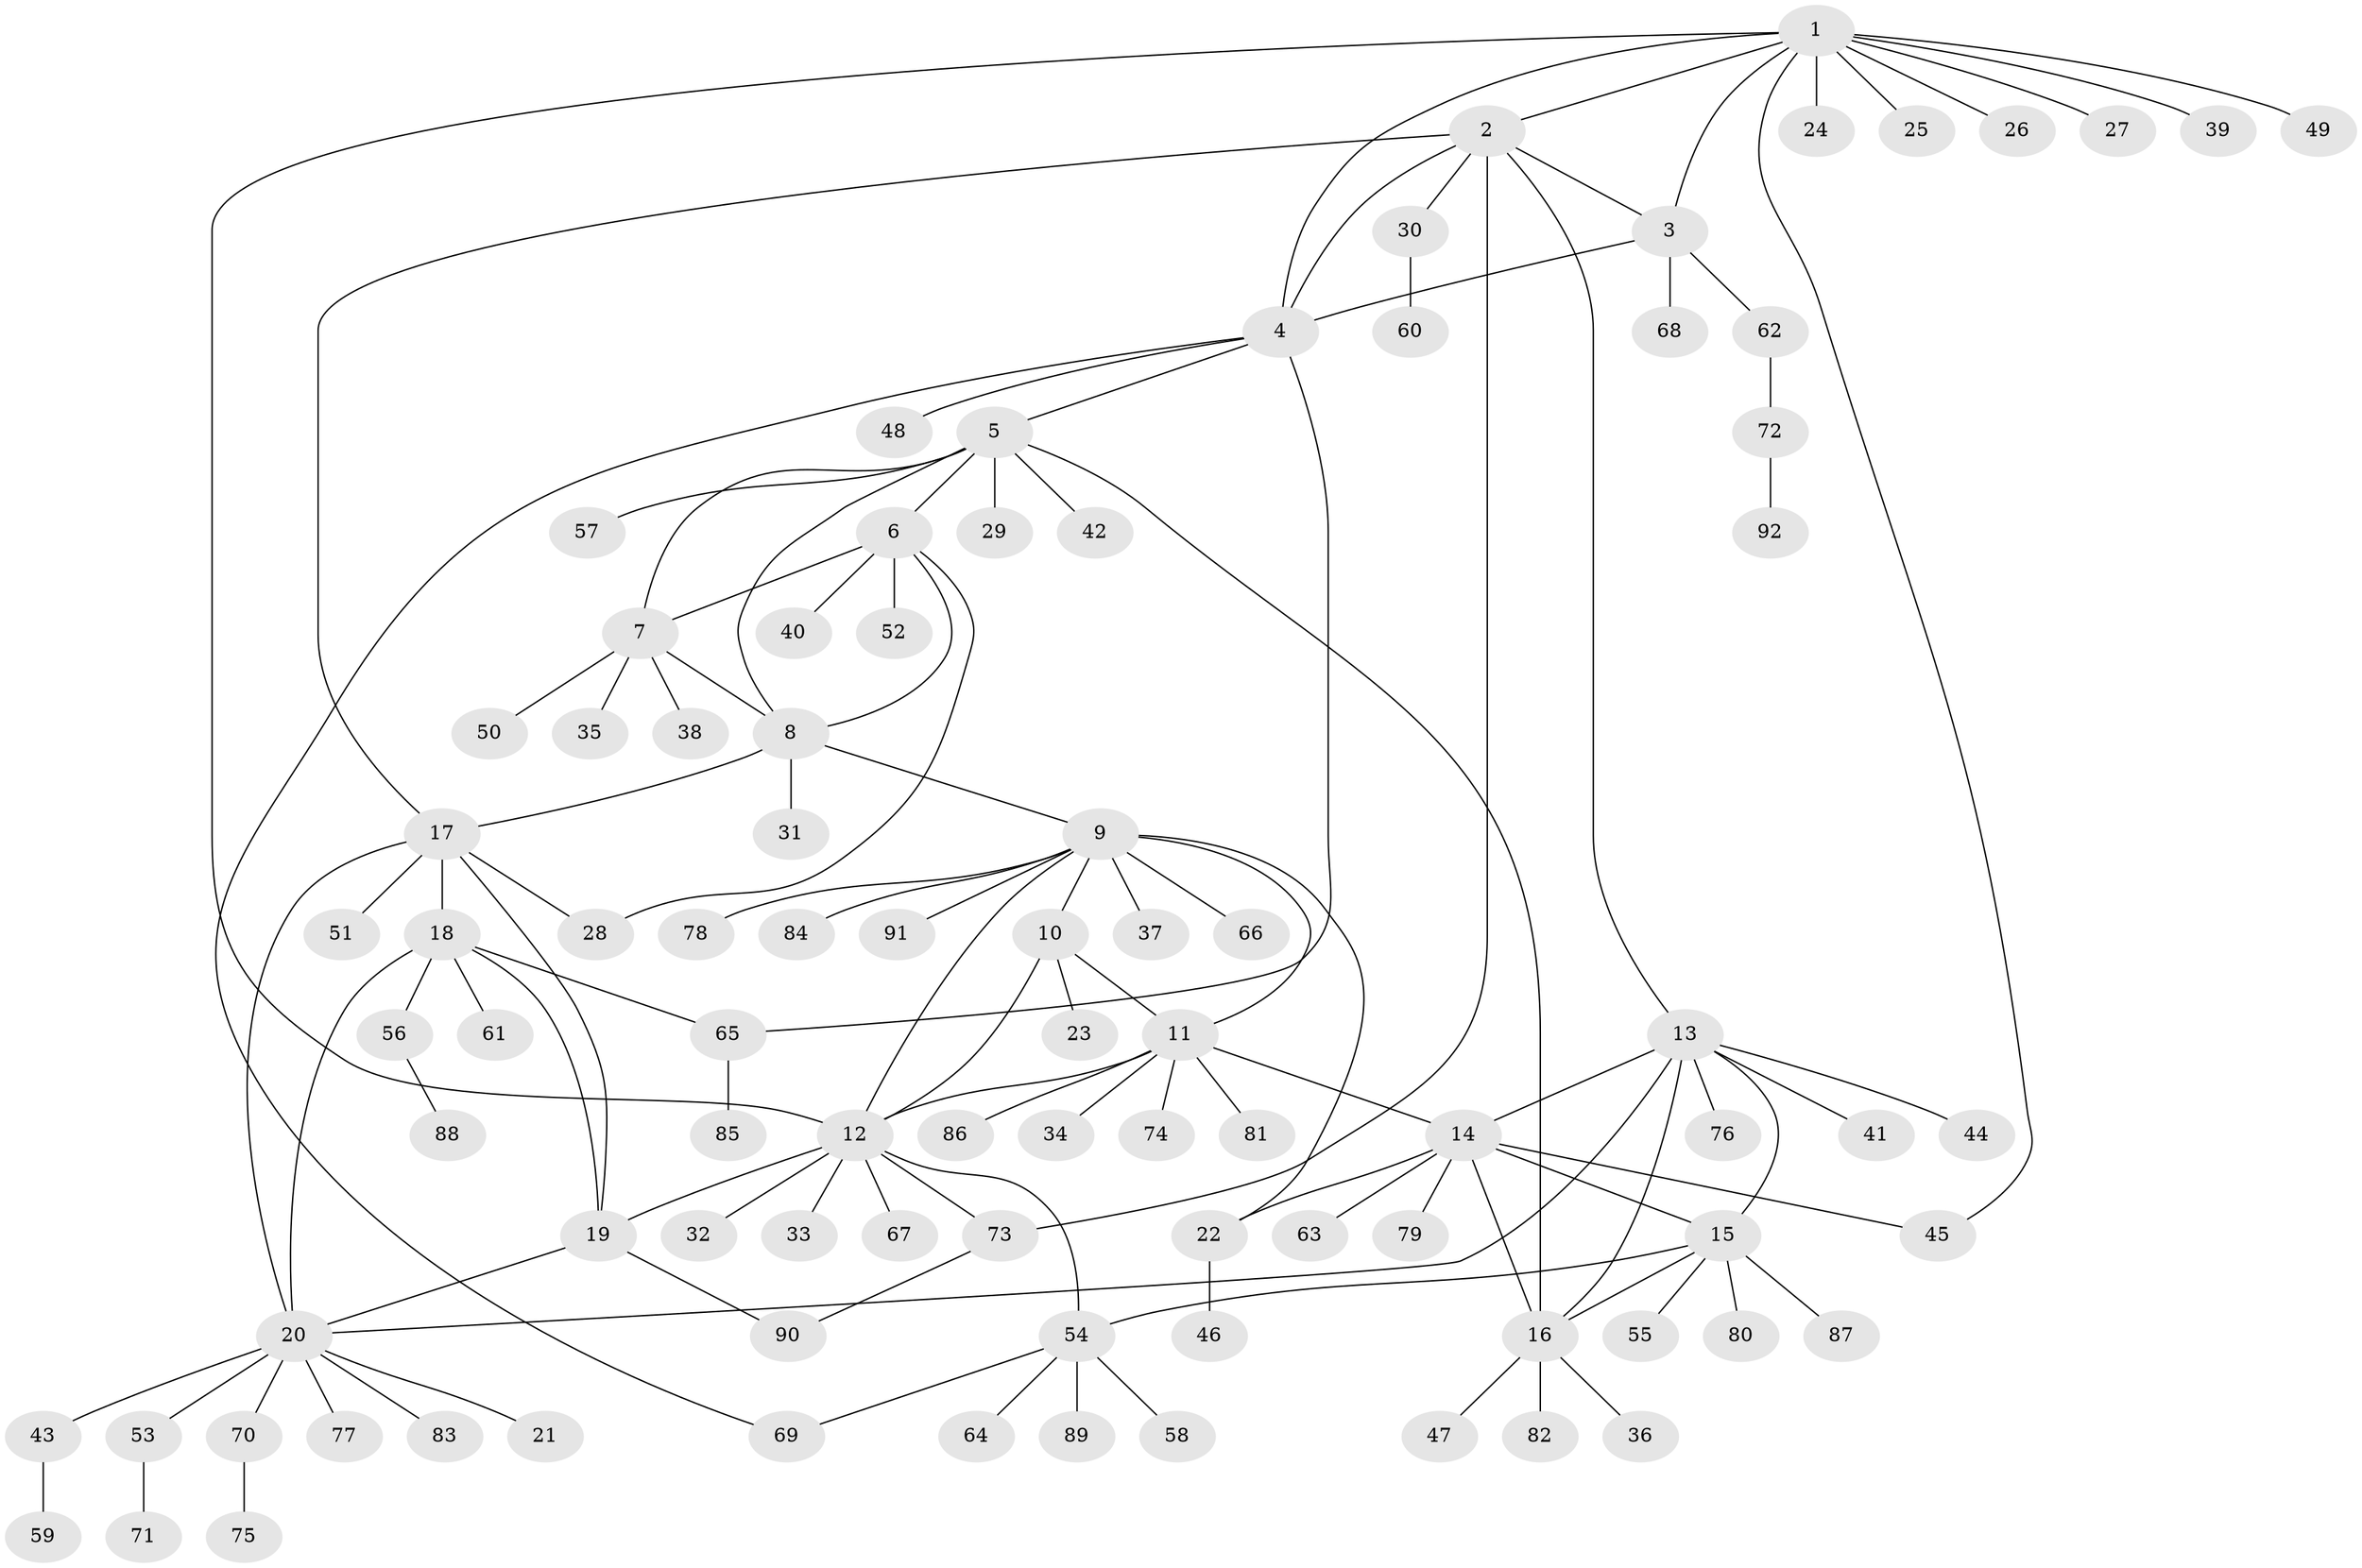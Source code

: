 // Generated by graph-tools (version 1.1) at 2025/11/02/27/25 16:11:38]
// undirected, 92 vertices, 120 edges
graph export_dot {
graph [start="1"]
  node [color=gray90,style=filled];
  1;
  2;
  3;
  4;
  5;
  6;
  7;
  8;
  9;
  10;
  11;
  12;
  13;
  14;
  15;
  16;
  17;
  18;
  19;
  20;
  21;
  22;
  23;
  24;
  25;
  26;
  27;
  28;
  29;
  30;
  31;
  32;
  33;
  34;
  35;
  36;
  37;
  38;
  39;
  40;
  41;
  42;
  43;
  44;
  45;
  46;
  47;
  48;
  49;
  50;
  51;
  52;
  53;
  54;
  55;
  56;
  57;
  58;
  59;
  60;
  61;
  62;
  63;
  64;
  65;
  66;
  67;
  68;
  69;
  70;
  71;
  72;
  73;
  74;
  75;
  76;
  77;
  78;
  79;
  80;
  81;
  82;
  83;
  84;
  85;
  86;
  87;
  88;
  89;
  90;
  91;
  92;
  1 -- 2;
  1 -- 3;
  1 -- 4;
  1 -- 12;
  1 -- 24;
  1 -- 25;
  1 -- 26;
  1 -- 27;
  1 -- 39;
  1 -- 45;
  1 -- 49;
  2 -- 3;
  2 -- 4;
  2 -- 13;
  2 -- 17;
  2 -- 30;
  2 -- 73;
  3 -- 4;
  3 -- 62;
  3 -- 68;
  4 -- 5;
  4 -- 48;
  4 -- 65;
  4 -- 69;
  5 -- 6;
  5 -- 7;
  5 -- 8;
  5 -- 16;
  5 -- 29;
  5 -- 42;
  5 -- 57;
  6 -- 7;
  6 -- 8;
  6 -- 28;
  6 -- 40;
  6 -- 52;
  7 -- 8;
  7 -- 35;
  7 -- 38;
  7 -- 50;
  8 -- 9;
  8 -- 17;
  8 -- 31;
  9 -- 10;
  9 -- 11;
  9 -- 12;
  9 -- 22;
  9 -- 37;
  9 -- 66;
  9 -- 78;
  9 -- 84;
  9 -- 91;
  10 -- 11;
  10 -- 12;
  10 -- 23;
  11 -- 12;
  11 -- 14;
  11 -- 34;
  11 -- 74;
  11 -- 81;
  11 -- 86;
  12 -- 19;
  12 -- 32;
  12 -- 33;
  12 -- 54;
  12 -- 67;
  12 -- 73;
  13 -- 14;
  13 -- 15;
  13 -- 16;
  13 -- 20;
  13 -- 41;
  13 -- 44;
  13 -- 76;
  14 -- 15;
  14 -- 16;
  14 -- 22;
  14 -- 45;
  14 -- 63;
  14 -- 79;
  15 -- 16;
  15 -- 54;
  15 -- 55;
  15 -- 80;
  15 -- 87;
  16 -- 36;
  16 -- 47;
  16 -- 82;
  17 -- 18;
  17 -- 19;
  17 -- 20;
  17 -- 28;
  17 -- 51;
  18 -- 19;
  18 -- 20;
  18 -- 56;
  18 -- 61;
  18 -- 65;
  19 -- 20;
  19 -- 90;
  20 -- 21;
  20 -- 43;
  20 -- 53;
  20 -- 70;
  20 -- 77;
  20 -- 83;
  22 -- 46;
  30 -- 60;
  43 -- 59;
  53 -- 71;
  54 -- 58;
  54 -- 64;
  54 -- 69;
  54 -- 89;
  56 -- 88;
  62 -- 72;
  65 -- 85;
  70 -- 75;
  72 -- 92;
  73 -- 90;
}
